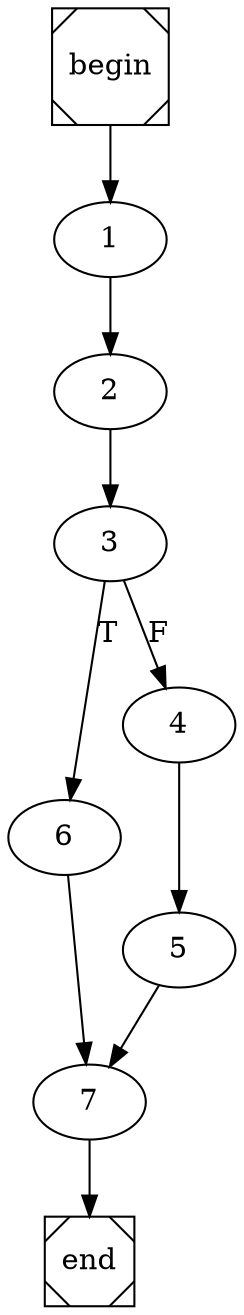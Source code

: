 digraph cfg {
	begin [shape=Msquare];
	end [shape=Msquare];
	begin -> 1;	1 -> 2;	2 -> 3;	3 -> 6[label=T];	3 -> 4[label=F];	4 -> 5;	5 -> 7;	6 -> 7;	7 -> end;}
